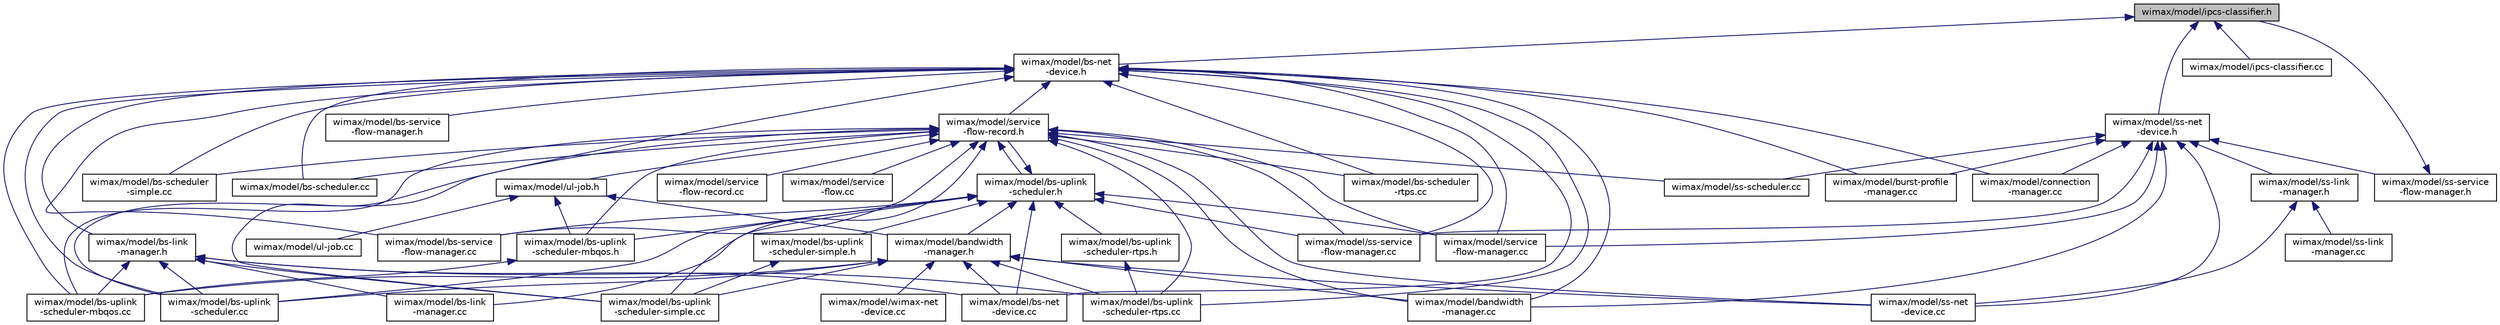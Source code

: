 digraph "wimax/model/ipcs-classifier.h"
{
  edge [fontname="Helvetica",fontsize="10",labelfontname="Helvetica",labelfontsize="10"];
  node [fontname="Helvetica",fontsize="10",shape=record];
  Node1 [label="wimax/model/ipcs-classifier.h",height=0.2,width=0.4,color="black", fillcolor="grey75", style="filled", fontcolor="black"];
  Node1 -> Node2 [dir="back",color="midnightblue",fontsize="10",style="solid"];
  Node2 [label="wimax/model/bs-net\l-device.h",height=0.2,width=0.4,color="black", fillcolor="white", style="filled",URL="$d5/d65/bs-net-device_8h.html"];
  Node2 -> Node3 [dir="back",color="midnightblue",fontsize="10",style="solid"];
  Node3 [label="wimax/model/service\l-flow-record.h",height=0.2,width=0.4,color="black", fillcolor="white", style="filled",URL="$d9/d7c/service-flow-record_8h.html"];
  Node3 -> Node4 [dir="back",color="midnightblue",fontsize="10",style="solid"];
  Node4 [label="wimax/model/ul-job.h",height=0.2,width=0.4,color="black", fillcolor="white", style="filled",URL="$d2/d02/ul-job_8h.html"];
  Node4 -> Node5 [dir="back",color="midnightblue",fontsize="10",style="solid"];
  Node5 [label="wimax/model/bandwidth\l-manager.h",height=0.2,width=0.4,color="black", fillcolor="white", style="filled",URL="$da/dde/bandwidth-manager_8h.html"];
  Node5 -> Node6 [dir="back",color="midnightblue",fontsize="10",style="solid"];
  Node6 [label="wimax/model/bandwidth\l-manager.cc",height=0.2,width=0.4,color="black", fillcolor="white", style="filled",URL="$d9/daf/bandwidth-manager_8cc.html"];
  Node5 -> Node7 [dir="back",color="midnightblue",fontsize="10",style="solid"];
  Node7 [label="wimax/model/bs-net\l-device.cc",height=0.2,width=0.4,color="black", fillcolor="white", style="filled",URL="$d9/dbf/bs-net-device_8cc.html"];
  Node5 -> Node8 [dir="back",color="midnightblue",fontsize="10",style="solid"];
  Node8 [label="wimax/model/bs-uplink\l-scheduler-mbqos.cc",height=0.2,width=0.4,color="black", fillcolor="white", style="filled",URL="$d4/d56/bs-uplink-scheduler-mbqos_8cc.html"];
  Node5 -> Node9 [dir="back",color="midnightblue",fontsize="10",style="solid"];
  Node9 [label="wimax/model/bs-uplink\l-scheduler-rtps.cc",height=0.2,width=0.4,color="black", fillcolor="white", style="filled",URL="$d7/ded/bs-uplink-scheduler-rtps_8cc.html"];
  Node5 -> Node10 [dir="back",color="midnightblue",fontsize="10",style="solid"];
  Node10 [label="wimax/model/bs-uplink\l-scheduler-simple.cc",height=0.2,width=0.4,color="black", fillcolor="white", style="filled",URL="$df/de0/bs-uplink-scheduler-simple_8cc.html"];
  Node5 -> Node11 [dir="back",color="midnightblue",fontsize="10",style="solid"];
  Node11 [label="wimax/model/bs-uplink\l-scheduler.cc",height=0.2,width=0.4,color="black", fillcolor="white", style="filled",URL="$db/d9f/bs-uplink-scheduler_8cc.html"];
  Node5 -> Node12 [dir="back",color="midnightblue",fontsize="10",style="solid"];
  Node12 [label="wimax/model/ss-net\l-device.cc",height=0.2,width=0.4,color="black", fillcolor="white", style="filled",URL="$d1/d0d/ss-net-device_8cc.html"];
  Node5 -> Node13 [dir="back",color="midnightblue",fontsize="10",style="solid"];
  Node13 [label="wimax/model/wimax-net\l-device.cc",height=0.2,width=0.4,color="black", fillcolor="white", style="filled",URL="$d4/df2/wimax-net-device_8cc.html"];
  Node4 -> Node14 [dir="back",color="midnightblue",fontsize="10",style="solid"];
  Node14 [label="wimax/model/bs-uplink\l-scheduler-mbqos.h",height=0.2,width=0.4,color="black", fillcolor="white", style="filled",URL="$d3/dfd/bs-uplink-scheduler-mbqos_8h.html"];
  Node14 -> Node8 [dir="back",color="midnightblue",fontsize="10",style="solid"];
  Node4 -> Node15 [dir="back",color="midnightblue",fontsize="10",style="solid"];
  Node15 [label="wimax/model/ul-job.cc",height=0.2,width=0.4,color="black", fillcolor="white", style="filled",URL="$db/d8e/ul-job_8cc.html"];
  Node3 -> Node16 [dir="back",color="midnightblue",fontsize="10",style="solid"];
  Node16 [label="wimax/model/bs-uplink\l-scheduler.h",height=0.2,width=0.4,color="black", fillcolor="white", style="filled",URL="$db/db3/bs-uplink-scheduler_8h.html"];
  Node16 -> Node3 [dir="back",color="midnightblue",fontsize="10",style="solid"];
  Node16 -> Node5 [dir="back",color="midnightblue",fontsize="10",style="solid"];
  Node16 -> Node17 [dir="back",color="midnightblue",fontsize="10",style="solid"];
  Node17 [label="wimax/model/bs-link\l-manager.cc",height=0.2,width=0.4,color="black", fillcolor="white", style="filled",URL="$d8/d41/bs-link-manager_8cc.html"];
  Node16 -> Node7 [dir="back",color="midnightblue",fontsize="10",style="solid"];
  Node16 -> Node18 [dir="back",color="midnightblue",fontsize="10",style="solid"];
  Node18 [label="wimax/model/bs-service\l-flow-manager.cc",height=0.2,width=0.4,color="black", fillcolor="white", style="filled",URL="$d8/dfd/bs-service-flow-manager_8cc.html"];
  Node16 -> Node14 [dir="back",color="midnightblue",fontsize="10",style="solid"];
  Node16 -> Node19 [dir="back",color="midnightblue",fontsize="10",style="solid"];
  Node19 [label="wimax/model/bs-uplink\l-scheduler-rtps.h",height=0.2,width=0.4,color="black", fillcolor="white", style="filled",URL="$d1/d92/bs-uplink-scheduler-rtps_8h.html"];
  Node19 -> Node9 [dir="back",color="midnightblue",fontsize="10",style="solid"];
  Node16 -> Node20 [dir="back",color="midnightblue",fontsize="10",style="solid"];
  Node20 [label="wimax/model/bs-uplink\l-scheduler-simple.h",height=0.2,width=0.4,color="black", fillcolor="white", style="filled",URL="$db/d86/bs-uplink-scheduler-simple_8h.html"];
  Node20 -> Node10 [dir="back",color="midnightblue",fontsize="10",style="solid"];
  Node16 -> Node11 [dir="back",color="midnightblue",fontsize="10",style="solid"];
  Node16 -> Node21 [dir="back",color="midnightblue",fontsize="10",style="solid"];
  Node21 [label="wimax/model/service\l-flow-manager.cc",height=0.2,width=0.4,color="black", fillcolor="white", style="filled",URL="$de/d69/service-flow-manager_8cc.html"];
  Node16 -> Node22 [dir="back",color="midnightblue",fontsize="10",style="solid"];
  Node22 [label="wimax/model/ss-service\l-flow-manager.cc",height=0.2,width=0.4,color="black", fillcolor="white", style="filled",URL="$d6/d2c/ss-service-flow-manager_8cc.html"];
  Node3 -> Node6 [dir="back",color="midnightblue",fontsize="10",style="solid"];
  Node3 -> Node23 [dir="back",color="midnightblue",fontsize="10",style="solid"];
  Node23 [label="wimax/model/bs-scheduler\l-rtps.cc",height=0.2,width=0.4,color="black", fillcolor="white", style="filled",URL="$d1/dc8/bs-scheduler-rtps_8cc.html"];
  Node3 -> Node24 [dir="back",color="midnightblue",fontsize="10",style="solid"];
  Node24 [label="wimax/model/bs-scheduler\l-simple.cc",height=0.2,width=0.4,color="black", fillcolor="white", style="filled",URL="$d2/dc3/bs-scheduler-simple_8cc.html"];
  Node3 -> Node25 [dir="back",color="midnightblue",fontsize="10",style="solid"];
  Node25 [label="wimax/model/bs-scheduler.cc",height=0.2,width=0.4,color="black", fillcolor="white", style="filled",URL="$d3/d62/bs-scheduler_8cc.html"];
  Node3 -> Node18 [dir="back",color="midnightblue",fontsize="10",style="solid"];
  Node3 -> Node14 [dir="back",color="midnightblue",fontsize="10",style="solid"];
  Node3 -> Node8 [dir="back",color="midnightblue",fontsize="10",style="solid"];
  Node3 -> Node9 [dir="back",color="midnightblue",fontsize="10",style="solid"];
  Node3 -> Node10 [dir="back",color="midnightblue",fontsize="10",style="solid"];
  Node3 -> Node11 [dir="back",color="midnightblue",fontsize="10",style="solid"];
  Node3 -> Node21 [dir="back",color="midnightblue",fontsize="10",style="solid"];
  Node3 -> Node26 [dir="back",color="midnightblue",fontsize="10",style="solid"];
  Node26 [label="wimax/model/service\l-flow-record.cc",height=0.2,width=0.4,color="black", fillcolor="white", style="filled",URL="$d9/d8b/service-flow-record_8cc.html"];
  Node3 -> Node27 [dir="back",color="midnightblue",fontsize="10",style="solid"];
  Node27 [label="wimax/model/service\l-flow.cc",height=0.2,width=0.4,color="black", fillcolor="white", style="filled",URL="$d4/d0f/service-flow_8cc.html"];
  Node3 -> Node12 [dir="back",color="midnightblue",fontsize="10",style="solid"];
  Node3 -> Node28 [dir="back",color="midnightblue",fontsize="10",style="solid"];
  Node28 [label="wimax/model/ss-scheduler.cc",height=0.2,width=0.4,color="black", fillcolor="white", style="filled",URL="$dd/db5/ss-scheduler_8cc.html"];
  Node3 -> Node22 [dir="back",color="midnightblue",fontsize="10",style="solid"];
  Node2 -> Node6 [dir="back",color="midnightblue",fontsize="10",style="solid"];
  Node2 -> Node29 [dir="back",color="midnightblue",fontsize="10",style="solid"];
  Node29 [label="wimax/model/bs-link\l-manager.h",height=0.2,width=0.4,color="black", fillcolor="white", style="filled",URL="$d1/d7e/bs-link-manager_8h.html"];
  Node29 -> Node17 [dir="back",color="midnightblue",fontsize="10",style="solid"];
  Node29 -> Node7 [dir="back",color="midnightblue",fontsize="10",style="solid"];
  Node29 -> Node8 [dir="back",color="midnightblue",fontsize="10",style="solid"];
  Node29 -> Node9 [dir="back",color="midnightblue",fontsize="10",style="solid"];
  Node29 -> Node10 [dir="back",color="midnightblue",fontsize="10",style="solid"];
  Node29 -> Node11 [dir="back",color="midnightblue",fontsize="10",style="solid"];
  Node2 -> Node7 [dir="back",color="midnightblue",fontsize="10",style="solid"];
  Node2 -> Node23 [dir="back",color="midnightblue",fontsize="10",style="solid"];
  Node2 -> Node24 [dir="back",color="midnightblue",fontsize="10",style="solid"];
  Node2 -> Node25 [dir="back",color="midnightblue",fontsize="10",style="solid"];
  Node2 -> Node18 [dir="back",color="midnightblue",fontsize="10",style="solid"];
  Node2 -> Node30 [dir="back",color="midnightblue",fontsize="10",style="solid"];
  Node30 [label="wimax/model/bs-service\l-flow-manager.h",height=0.2,width=0.4,color="black", fillcolor="white", style="filled",URL="$d0/d84/bs-service-flow-manager_8h.html"];
  Node2 -> Node8 [dir="back",color="midnightblue",fontsize="10",style="solid"];
  Node2 -> Node9 [dir="back",color="midnightblue",fontsize="10",style="solid"];
  Node2 -> Node10 [dir="back",color="midnightblue",fontsize="10",style="solid"];
  Node2 -> Node11 [dir="back",color="midnightblue",fontsize="10",style="solid"];
  Node2 -> Node31 [dir="back",color="midnightblue",fontsize="10",style="solid"];
  Node31 [label="wimax/model/burst-profile\l-manager.cc",height=0.2,width=0.4,color="black", fillcolor="white", style="filled",URL="$d4/d58/burst-profile-manager_8cc.html"];
  Node2 -> Node32 [dir="back",color="midnightblue",fontsize="10",style="solid"];
  Node32 [label="wimax/model/connection\l-manager.cc",height=0.2,width=0.4,color="black", fillcolor="white", style="filled",URL="$d1/d34/connection-manager_8cc.html"];
  Node2 -> Node21 [dir="back",color="midnightblue",fontsize="10",style="solid"];
  Node2 -> Node22 [dir="back",color="midnightblue",fontsize="10",style="solid"];
  Node1 -> Node33 [dir="back",color="midnightblue",fontsize="10",style="solid"];
  Node33 [label="wimax/model/ss-net\l-device.h",height=0.2,width=0.4,color="black", fillcolor="white", style="filled",URL="$dc/dbd/ss-net-device_8h.html"];
  Node33 -> Node34 [dir="back",color="midnightblue",fontsize="10",style="solid"];
  Node34 [label="wimax/model/ss-service\l-flow-manager.h",height=0.2,width=0.4,color="black", fillcolor="white", style="filled",URL="$d2/d89/ss-service-flow-manager_8h.html"];
  Node34 -> Node1 [dir="back",color="midnightblue",fontsize="10",style="solid"];
  Node33 -> Node6 [dir="back",color="midnightblue",fontsize="10",style="solid"];
  Node33 -> Node31 [dir="back",color="midnightblue",fontsize="10",style="solid"];
  Node33 -> Node32 [dir="back",color="midnightblue",fontsize="10",style="solid"];
  Node33 -> Node21 [dir="back",color="midnightblue",fontsize="10",style="solid"];
  Node33 -> Node35 [dir="back",color="midnightblue",fontsize="10",style="solid"];
  Node35 [label="wimax/model/ss-link\l-manager.h",height=0.2,width=0.4,color="black", fillcolor="white", style="filled",URL="$d2/d5e/ss-link-manager_8h.html"];
  Node35 -> Node36 [dir="back",color="midnightblue",fontsize="10",style="solid"];
  Node36 [label="wimax/model/ss-link\l-manager.cc",height=0.2,width=0.4,color="black", fillcolor="white", style="filled",URL="$de/d29/ss-link-manager_8cc.html"];
  Node35 -> Node12 [dir="back",color="midnightblue",fontsize="10",style="solid"];
  Node33 -> Node12 [dir="back",color="midnightblue",fontsize="10",style="solid"];
  Node33 -> Node28 [dir="back",color="midnightblue",fontsize="10",style="solid"];
  Node33 -> Node22 [dir="back",color="midnightblue",fontsize="10",style="solid"];
  Node1 -> Node37 [dir="back",color="midnightblue",fontsize="10",style="solid"];
  Node37 [label="wimax/model/ipcs-classifier.cc",height=0.2,width=0.4,color="black", fillcolor="white", style="filled",URL="$d3/d9a/ipcs-classifier_8cc.html"];
}

